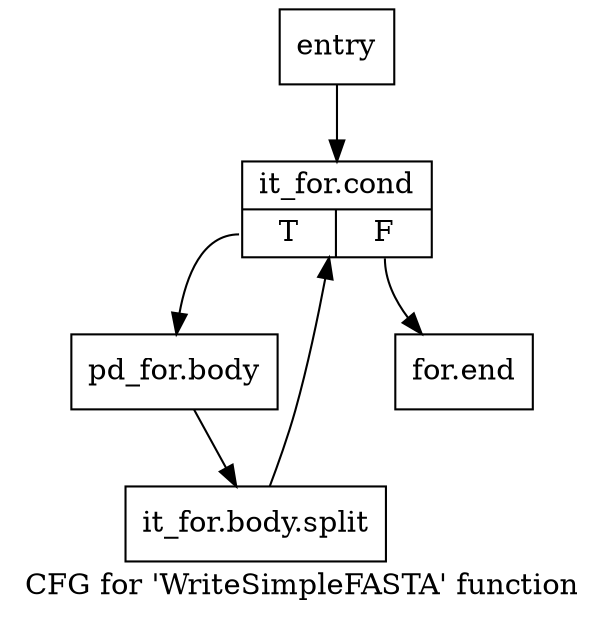 digraph "CFG for 'WriteSimpleFASTA' function" {
	label="CFG for 'WriteSimpleFASTA' function";

	Node0x2d72bf0 [shape=record,label="{entry}"];
	Node0x2d72bf0 -> Node0x2d72c40;
	Node0x2d72c40 [shape=record,label="{it_for.cond|{<s0>T|<s1>F}}"];
	Node0x2d72c40:s0 -> Node0x2d72c90;
	Node0x2d72c40:s1 -> Node0x2d72ce0;
	Node0x2d72c90 [shape=record,label="{pd_for.body}"];
	Node0x2d72c90 -> Node0x36e2ba0;
	Node0x36e2ba0 [shape=record,label="{it_for.body.split}"];
	Node0x36e2ba0 -> Node0x2d72c40;
	Node0x2d72ce0 [shape=record,label="{for.end}"];
}
